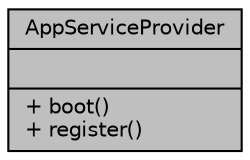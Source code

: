 digraph "AppServiceProvider"
{
 // LATEX_PDF_SIZE
  bgcolor="transparent";
  edge [fontname="Helvetica",fontsize="10",labelfontname="Helvetica",labelfontsize="10"];
  node [fontname="Helvetica",fontsize="10",shape=record];
  Node1 [label="{AppServiceProvider\n||+ boot()\l+ register()\l}",height=0.2,width=0.4,color="black", fillcolor="grey75", style="filled", fontcolor="black",tooltip="Proveedor de servicios de la aplicación."];
}
